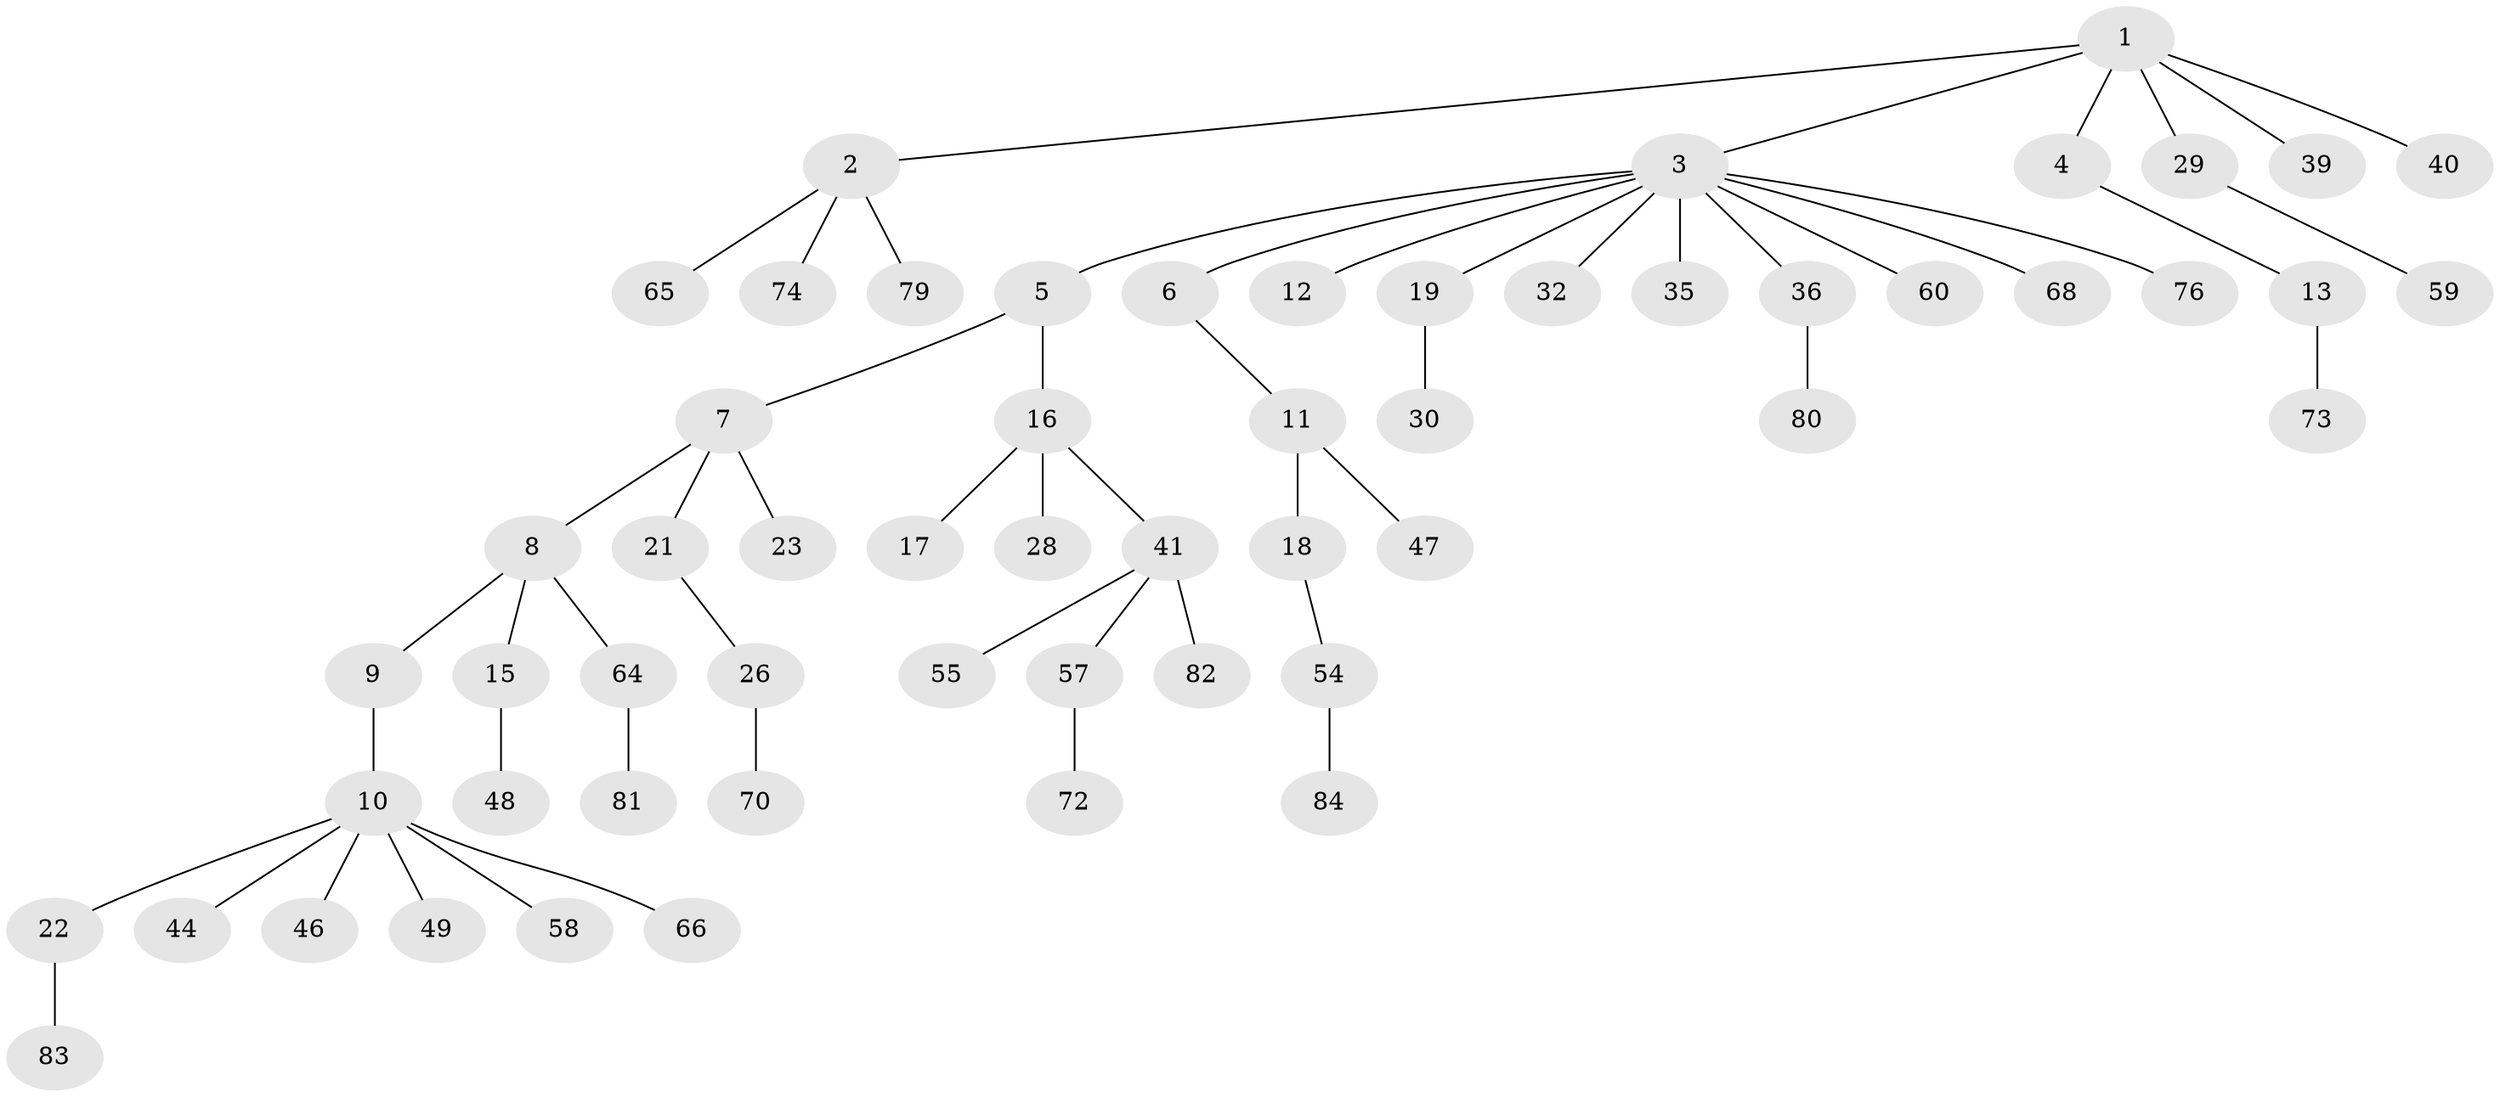 // original degree distribution, {7: 0.023529411764705882, 4: 0.03529411764705882, 9: 0.011764705882352941, 3: 0.10588235294117647, 5: 0.03529411764705882, 1: 0.5058823529411764, 2: 0.2823529411764706}
// Generated by graph-tools (version 1.1) at 2025/42/03/06/25 10:42:04]
// undirected, 57 vertices, 56 edges
graph export_dot {
graph [start="1"]
  node [color=gray90,style=filled];
  1 [super="+27"];
  2 [super="+53"];
  3 [super="+24"];
  4 [super="+33"];
  5 [super="+43"];
  6 [super="+34"];
  7 [super="+71"];
  8 [super="+31"];
  9 [super="+50"];
  10 [super="+14"];
  11;
  12;
  13 [super="+20"];
  15;
  16 [super="+25"];
  17;
  18 [super="+38"];
  19 [super="+69"];
  21;
  22 [super="+52"];
  23 [super="+37"];
  26;
  28 [super="+62"];
  29 [super="+51"];
  30 [super="+75"];
  32 [super="+61"];
  35;
  36 [super="+42"];
  39;
  40 [super="+63"];
  41 [super="+45"];
  44;
  46;
  47 [super="+56"];
  48;
  49;
  54 [super="+78"];
  55;
  57;
  58;
  59;
  60;
  64 [super="+67"];
  65;
  66;
  68 [super="+77"];
  70;
  72;
  73;
  74;
  76;
  79;
  80;
  81;
  82;
  83;
  84 [super="+85"];
  1 -- 2;
  1 -- 3;
  1 -- 4;
  1 -- 29;
  1 -- 39;
  1 -- 40;
  2 -- 65;
  2 -- 74;
  2 -- 79;
  3 -- 5;
  3 -- 6;
  3 -- 12;
  3 -- 19;
  3 -- 36;
  3 -- 60;
  3 -- 68;
  3 -- 32;
  3 -- 35;
  3 -- 76;
  4 -- 13;
  5 -- 7;
  5 -- 16;
  6 -- 11;
  7 -- 8;
  7 -- 21;
  7 -- 23;
  8 -- 9;
  8 -- 15;
  8 -- 64;
  9 -- 10;
  10 -- 22;
  10 -- 44;
  10 -- 46;
  10 -- 49;
  10 -- 58;
  10 -- 66;
  11 -- 18;
  11 -- 47;
  13 -- 73;
  15 -- 48;
  16 -- 17;
  16 -- 28;
  16 -- 41;
  18 -- 54;
  19 -- 30;
  21 -- 26;
  22 -- 83;
  26 -- 70;
  29 -- 59;
  36 -- 80;
  41 -- 55;
  41 -- 82;
  41 -- 57;
  54 -- 84;
  57 -- 72;
  64 -- 81;
}
